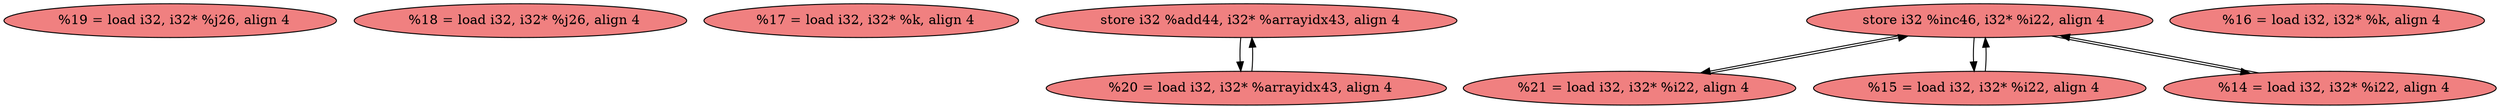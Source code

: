 
digraph G {


node434 [fillcolor=lightcoral,label="  %19 = load i32, i32* %j26, align 4",shape=ellipse,style=filled ]
node433 [fillcolor=lightcoral,label="  %18 = load i32, i32* %j26, align 4",shape=ellipse,style=filled ]
node432 [fillcolor=lightcoral,label="  %17 = load i32, i32* %k, align 4",shape=ellipse,style=filled ]
node426 [fillcolor=lightcoral,label="  store i32 %add44, i32* %arrayidx43, align 4",shape=ellipse,style=filled ]
node425 [fillcolor=lightcoral,label="  store i32 %inc46, i32* %i22, align 4",shape=ellipse,style=filled ]
node431 [fillcolor=lightcoral,label="  %16 = load i32, i32* %k, align 4",shape=ellipse,style=filled ]
node430 [fillcolor=lightcoral,label="  %20 = load i32, i32* %arrayidx43, align 4",shape=ellipse,style=filled ]
node427 [fillcolor=lightcoral,label="  %21 = load i32, i32* %i22, align 4",shape=ellipse,style=filled ]
node428 [fillcolor=lightcoral,label="  %15 = load i32, i32* %i22, align 4",shape=ellipse,style=filled ]
node429 [fillcolor=lightcoral,label="  %14 = load i32, i32* %i22, align 4",shape=ellipse,style=filled ]

node430->node426 [ ]
node426->node430 [ ]
node428->node425 [ ]
node425->node428 [ ]
node425->node429 [ ]
node425->node427 [ ]
node427->node425 [ ]
node429->node425 [ ]


}

